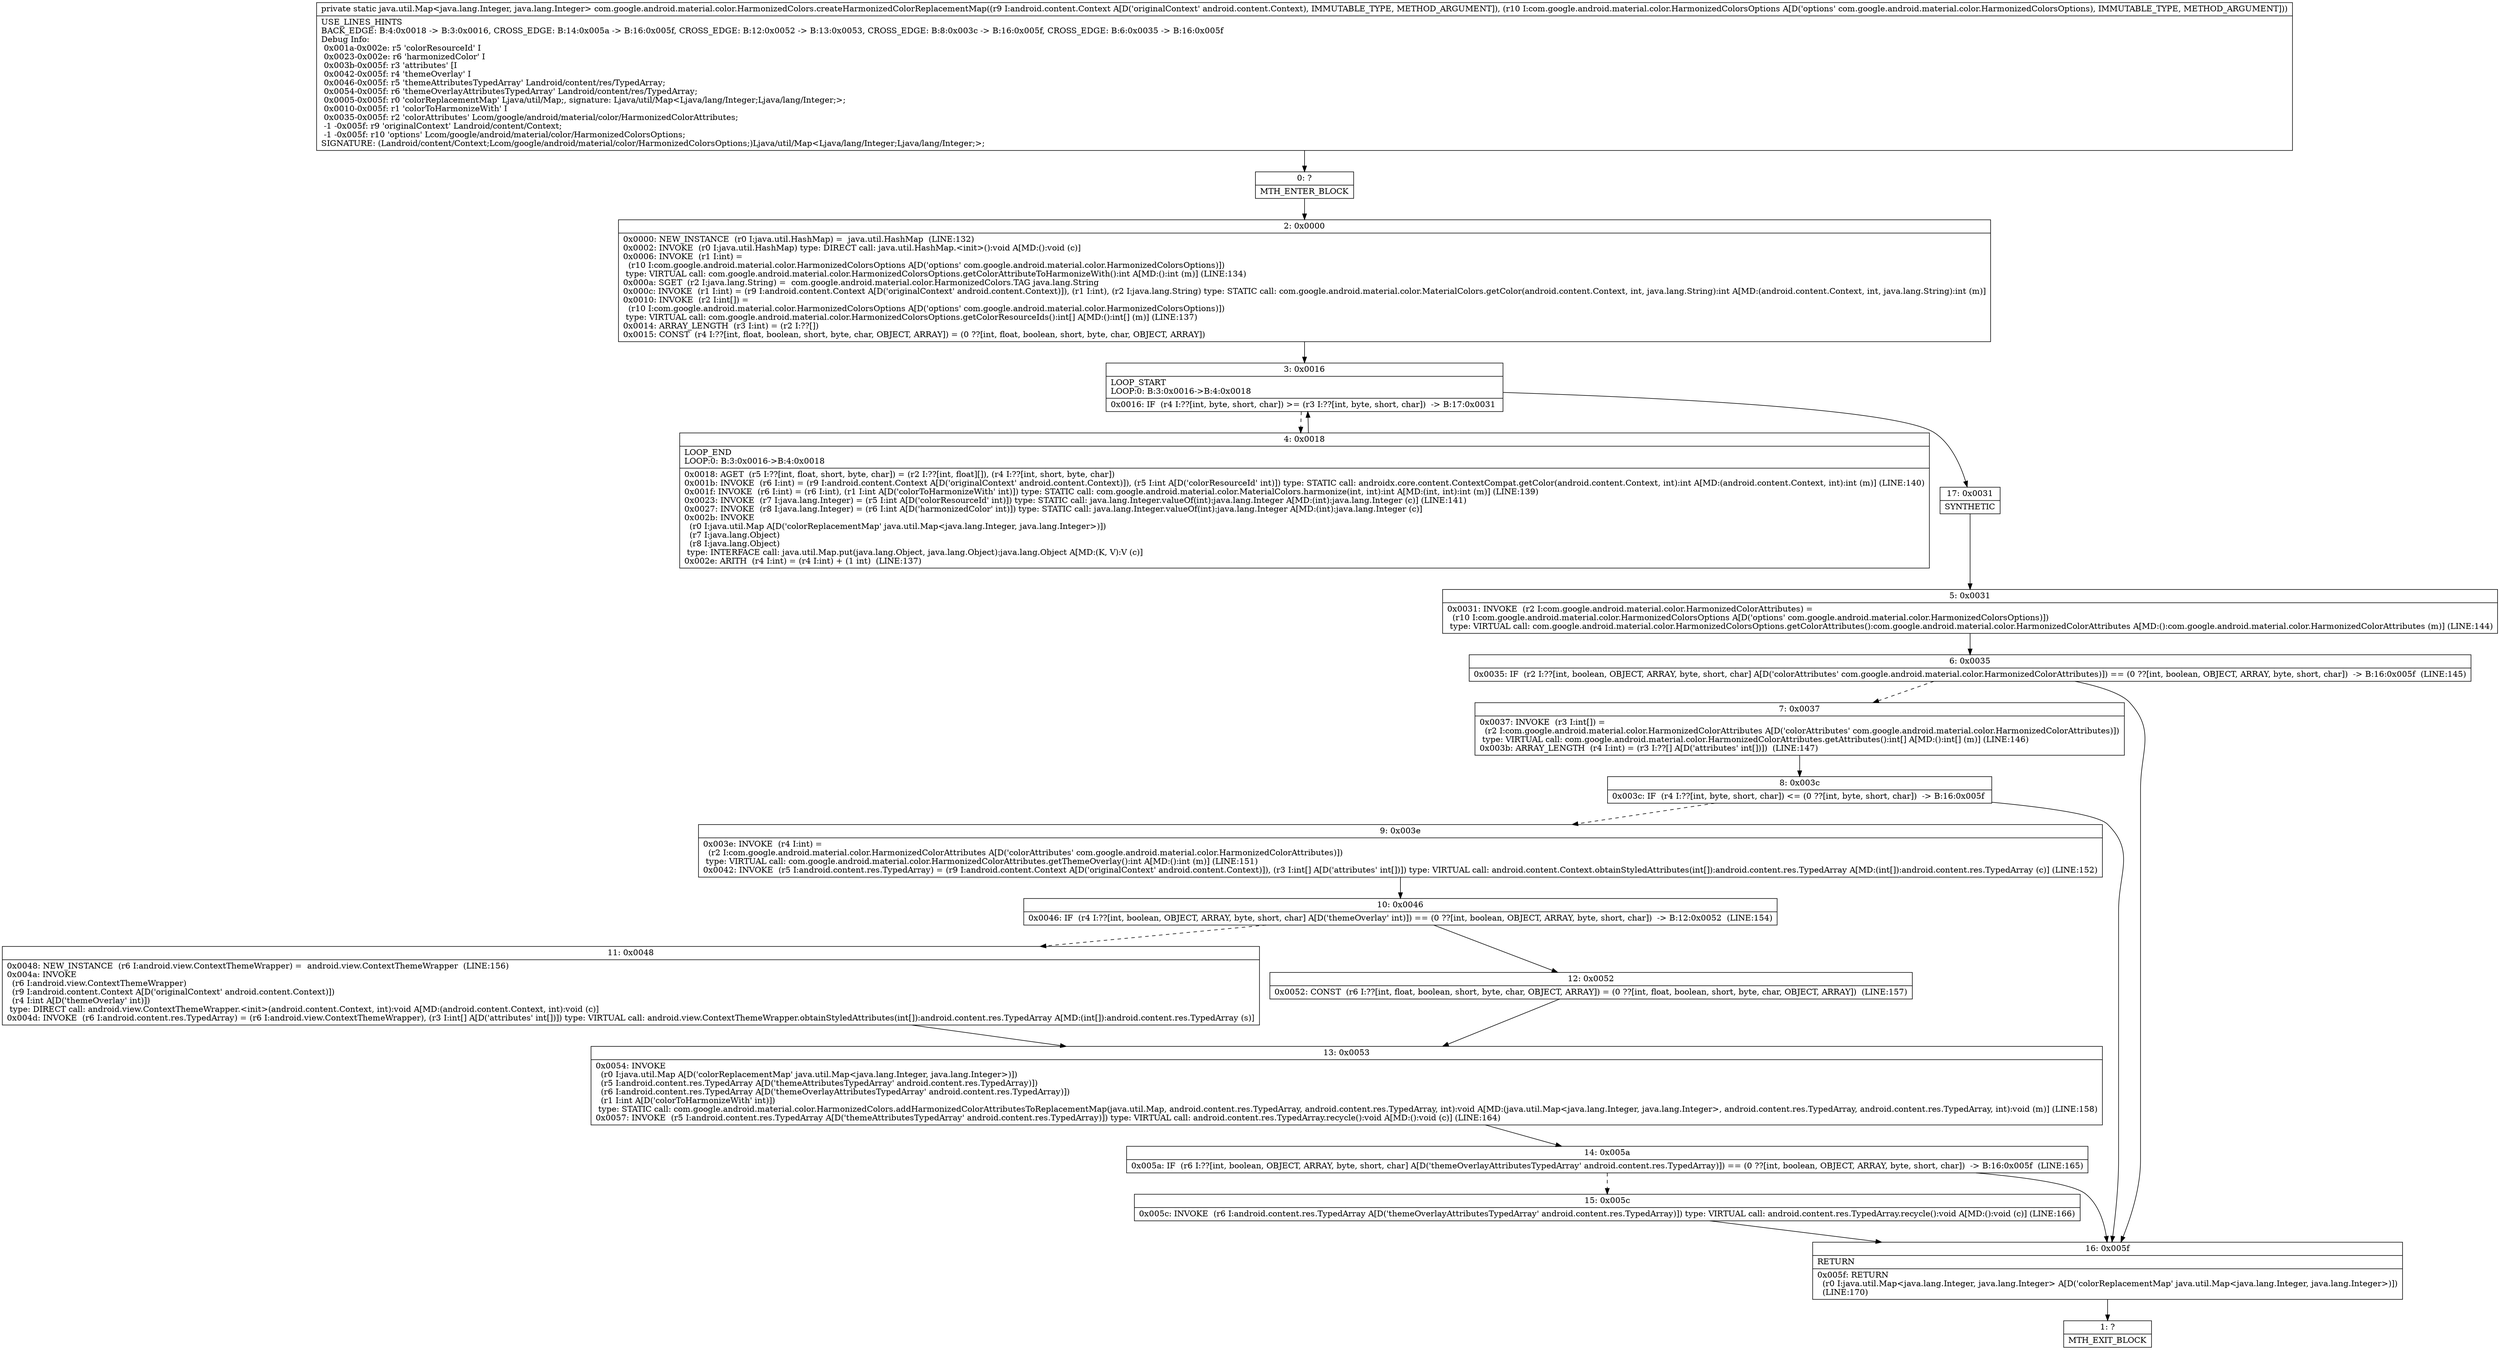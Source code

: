 digraph "CFG forcom.google.android.material.color.HarmonizedColors.createHarmonizedColorReplacementMap(Landroid\/content\/Context;Lcom\/google\/android\/material\/color\/HarmonizedColorsOptions;)Ljava\/util\/Map;" {
Node_0 [shape=record,label="{0\:\ ?|MTH_ENTER_BLOCK\l}"];
Node_2 [shape=record,label="{2\:\ 0x0000|0x0000: NEW_INSTANCE  (r0 I:java.util.HashMap) =  java.util.HashMap  (LINE:132)\l0x0002: INVOKE  (r0 I:java.util.HashMap) type: DIRECT call: java.util.HashMap.\<init\>():void A[MD:():void (c)]\l0x0006: INVOKE  (r1 I:int) = \l  (r10 I:com.google.android.material.color.HarmonizedColorsOptions A[D('options' com.google.android.material.color.HarmonizedColorsOptions)])\l type: VIRTUAL call: com.google.android.material.color.HarmonizedColorsOptions.getColorAttributeToHarmonizeWith():int A[MD:():int (m)] (LINE:134)\l0x000a: SGET  (r2 I:java.lang.String) =  com.google.android.material.color.HarmonizedColors.TAG java.lang.String \l0x000c: INVOKE  (r1 I:int) = (r9 I:android.content.Context A[D('originalContext' android.content.Context)]), (r1 I:int), (r2 I:java.lang.String) type: STATIC call: com.google.android.material.color.MaterialColors.getColor(android.content.Context, int, java.lang.String):int A[MD:(android.content.Context, int, java.lang.String):int (m)]\l0x0010: INVOKE  (r2 I:int[]) = \l  (r10 I:com.google.android.material.color.HarmonizedColorsOptions A[D('options' com.google.android.material.color.HarmonizedColorsOptions)])\l type: VIRTUAL call: com.google.android.material.color.HarmonizedColorsOptions.getColorResourceIds():int[] A[MD:():int[] (m)] (LINE:137)\l0x0014: ARRAY_LENGTH  (r3 I:int) = (r2 I:??[]) \l0x0015: CONST  (r4 I:??[int, float, boolean, short, byte, char, OBJECT, ARRAY]) = (0 ??[int, float, boolean, short, byte, char, OBJECT, ARRAY]) \l}"];
Node_3 [shape=record,label="{3\:\ 0x0016|LOOP_START\lLOOP:0: B:3:0x0016\-\>B:4:0x0018\l|0x0016: IF  (r4 I:??[int, byte, short, char]) \>= (r3 I:??[int, byte, short, char])  \-\> B:17:0x0031 \l}"];
Node_4 [shape=record,label="{4\:\ 0x0018|LOOP_END\lLOOP:0: B:3:0x0016\-\>B:4:0x0018\l|0x0018: AGET  (r5 I:??[int, float, short, byte, char]) = (r2 I:??[int, float][]), (r4 I:??[int, short, byte, char]) \l0x001b: INVOKE  (r6 I:int) = (r9 I:android.content.Context A[D('originalContext' android.content.Context)]), (r5 I:int A[D('colorResourceId' int)]) type: STATIC call: androidx.core.content.ContextCompat.getColor(android.content.Context, int):int A[MD:(android.content.Context, int):int (m)] (LINE:140)\l0x001f: INVOKE  (r6 I:int) = (r6 I:int), (r1 I:int A[D('colorToHarmonizeWith' int)]) type: STATIC call: com.google.android.material.color.MaterialColors.harmonize(int, int):int A[MD:(int, int):int (m)] (LINE:139)\l0x0023: INVOKE  (r7 I:java.lang.Integer) = (r5 I:int A[D('colorResourceId' int)]) type: STATIC call: java.lang.Integer.valueOf(int):java.lang.Integer A[MD:(int):java.lang.Integer (c)] (LINE:141)\l0x0027: INVOKE  (r8 I:java.lang.Integer) = (r6 I:int A[D('harmonizedColor' int)]) type: STATIC call: java.lang.Integer.valueOf(int):java.lang.Integer A[MD:(int):java.lang.Integer (c)]\l0x002b: INVOKE  \l  (r0 I:java.util.Map A[D('colorReplacementMap' java.util.Map\<java.lang.Integer, java.lang.Integer\>)])\l  (r7 I:java.lang.Object)\l  (r8 I:java.lang.Object)\l type: INTERFACE call: java.util.Map.put(java.lang.Object, java.lang.Object):java.lang.Object A[MD:(K, V):V (c)]\l0x002e: ARITH  (r4 I:int) = (r4 I:int) + (1 int)  (LINE:137)\l}"];
Node_17 [shape=record,label="{17\:\ 0x0031|SYNTHETIC\l}"];
Node_5 [shape=record,label="{5\:\ 0x0031|0x0031: INVOKE  (r2 I:com.google.android.material.color.HarmonizedColorAttributes) = \l  (r10 I:com.google.android.material.color.HarmonizedColorsOptions A[D('options' com.google.android.material.color.HarmonizedColorsOptions)])\l type: VIRTUAL call: com.google.android.material.color.HarmonizedColorsOptions.getColorAttributes():com.google.android.material.color.HarmonizedColorAttributes A[MD:():com.google.android.material.color.HarmonizedColorAttributes (m)] (LINE:144)\l}"];
Node_6 [shape=record,label="{6\:\ 0x0035|0x0035: IF  (r2 I:??[int, boolean, OBJECT, ARRAY, byte, short, char] A[D('colorAttributes' com.google.android.material.color.HarmonizedColorAttributes)]) == (0 ??[int, boolean, OBJECT, ARRAY, byte, short, char])  \-\> B:16:0x005f  (LINE:145)\l}"];
Node_7 [shape=record,label="{7\:\ 0x0037|0x0037: INVOKE  (r3 I:int[]) = \l  (r2 I:com.google.android.material.color.HarmonizedColorAttributes A[D('colorAttributes' com.google.android.material.color.HarmonizedColorAttributes)])\l type: VIRTUAL call: com.google.android.material.color.HarmonizedColorAttributes.getAttributes():int[] A[MD:():int[] (m)] (LINE:146)\l0x003b: ARRAY_LENGTH  (r4 I:int) = (r3 I:??[] A[D('attributes' int[])])  (LINE:147)\l}"];
Node_8 [shape=record,label="{8\:\ 0x003c|0x003c: IF  (r4 I:??[int, byte, short, char]) \<= (0 ??[int, byte, short, char])  \-\> B:16:0x005f \l}"];
Node_9 [shape=record,label="{9\:\ 0x003e|0x003e: INVOKE  (r4 I:int) = \l  (r2 I:com.google.android.material.color.HarmonizedColorAttributes A[D('colorAttributes' com.google.android.material.color.HarmonizedColorAttributes)])\l type: VIRTUAL call: com.google.android.material.color.HarmonizedColorAttributes.getThemeOverlay():int A[MD:():int (m)] (LINE:151)\l0x0042: INVOKE  (r5 I:android.content.res.TypedArray) = (r9 I:android.content.Context A[D('originalContext' android.content.Context)]), (r3 I:int[] A[D('attributes' int[])]) type: VIRTUAL call: android.content.Context.obtainStyledAttributes(int[]):android.content.res.TypedArray A[MD:(int[]):android.content.res.TypedArray (c)] (LINE:152)\l}"];
Node_10 [shape=record,label="{10\:\ 0x0046|0x0046: IF  (r4 I:??[int, boolean, OBJECT, ARRAY, byte, short, char] A[D('themeOverlay' int)]) == (0 ??[int, boolean, OBJECT, ARRAY, byte, short, char])  \-\> B:12:0x0052  (LINE:154)\l}"];
Node_11 [shape=record,label="{11\:\ 0x0048|0x0048: NEW_INSTANCE  (r6 I:android.view.ContextThemeWrapper) =  android.view.ContextThemeWrapper  (LINE:156)\l0x004a: INVOKE  \l  (r6 I:android.view.ContextThemeWrapper)\l  (r9 I:android.content.Context A[D('originalContext' android.content.Context)])\l  (r4 I:int A[D('themeOverlay' int)])\l type: DIRECT call: android.view.ContextThemeWrapper.\<init\>(android.content.Context, int):void A[MD:(android.content.Context, int):void (c)]\l0x004d: INVOKE  (r6 I:android.content.res.TypedArray) = (r6 I:android.view.ContextThemeWrapper), (r3 I:int[] A[D('attributes' int[])]) type: VIRTUAL call: android.view.ContextThemeWrapper.obtainStyledAttributes(int[]):android.content.res.TypedArray A[MD:(int[]):android.content.res.TypedArray (s)]\l}"];
Node_13 [shape=record,label="{13\:\ 0x0053|0x0054: INVOKE  \l  (r0 I:java.util.Map A[D('colorReplacementMap' java.util.Map\<java.lang.Integer, java.lang.Integer\>)])\l  (r5 I:android.content.res.TypedArray A[D('themeAttributesTypedArray' android.content.res.TypedArray)])\l  (r6 I:android.content.res.TypedArray A[D('themeOverlayAttributesTypedArray' android.content.res.TypedArray)])\l  (r1 I:int A[D('colorToHarmonizeWith' int)])\l type: STATIC call: com.google.android.material.color.HarmonizedColors.addHarmonizedColorAttributesToReplacementMap(java.util.Map, android.content.res.TypedArray, android.content.res.TypedArray, int):void A[MD:(java.util.Map\<java.lang.Integer, java.lang.Integer\>, android.content.res.TypedArray, android.content.res.TypedArray, int):void (m)] (LINE:158)\l0x0057: INVOKE  (r5 I:android.content.res.TypedArray A[D('themeAttributesTypedArray' android.content.res.TypedArray)]) type: VIRTUAL call: android.content.res.TypedArray.recycle():void A[MD:():void (c)] (LINE:164)\l}"];
Node_14 [shape=record,label="{14\:\ 0x005a|0x005a: IF  (r6 I:??[int, boolean, OBJECT, ARRAY, byte, short, char] A[D('themeOverlayAttributesTypedArray' android.content.res.TypedArray)]) == (0 ??[int, boolean, OBJECT, ARRAY, byte, short, char])  \-\> B:16:0x005f  (LINE:165)\l}"];
Node_15 [shape=record,label="{15\:\ 0x005c|0x005c: INVOKE  (r6 I:android.content.res.TypedArray A[D('themeOverlayAttributesTypedArray' android.content.res.TypedArray)]) type: VIRTUAL call: android.content.res.TypedArray.recycle():void A[MD:():void (c)] (LINE:166)\l}"];
Node_12 [shape=record,label="{12\:\ 0x0052|0x0052: CONST  (r6 I:??[int, float, boolean, short, byte, char, OBJECT, ARRAY]) = (0 ??[int, float, boolean, short, byte, char, OBJECT, ARRAY])  (LINE:157)\l}"];
Node_16 [shape=record,label="{16\:\ 0x005f|RETURN\l|0x005f: RETURN  \l  (r0 I:java.util.Map\<java.lang.Integer, java.lang.Integer\> A[D('colorReplacementMap' java.util.Map\<java.lang.Integer, java.lang.Integer\>)])\l  (LINE:170)\l}"];
Node_1 [shape=record,label="{1\:\ ?|MTH_EXIT_BLOCK\l}"];
MethodNode[shape=record,label="{private static java.util.Map\<java.lang.Integer, java.lang.Integer\> com.google.android.material.color.HarmonizedColors.createHarmonizedColorReplacementMap((r9 I:android.content.Context A[D('originalContext' android.content.Context), IMMUTABLE_TYPE, METHOD_ARGUMENT]), (r10 I:com.google.android.material.color.HarmonizedColorsOptions A[D('options' com.google.android.material.color.HarmonizedColorsOptions), IMMUTABLE_TYPE, METHOD_ARGUMENT]))  | USE_LINES_HINTS\lBACK_EDGE: B:4:0x0018 \-\> B:3:0x0016, CROSS_EDGE: B:14:0x005a \-\> B:16:0x005f, CROSS_EDGE: B:12:0x0052 \-\> B:13:0x0053, CROSS_EDGE: B:8:0x003c \-\> B:16:0x005f, CROSS_EDGE: B:6:0x0035 \-\> B:16:0x005f\lDebug Info:\l  0x001a\-0x002e: r5 'colorResourceId' I\l  0x0023\-0x002e: r6 'harmonizedColor' I\l  0x003b\-0x005f: r3 'attributes' [I\l  0x0042\-0x005f: r4 'themeOverlay' I\l  0x0046\-0x005f: r5 'themeAttributesTypedArray' Landroid\/content\/res\/TypedArray;\l  0x0054\-0x005f: r6 'themeOverlayAttributesTypedArray' Landroid\/content\/res\/TypedArray;\l  0x0005\-0x005f: r0 'colorReplacementMap' Ljava\/util\/Map;, signature: Ljava\/util\/Map\<Ljava\/lang\/Integer;Ljava\/lang\/Integer;\>;\l  0x0010\-0x005f: r1 'colorToHarmonizeWith' I\l  0x0035\-0x005f: r2 'colorAttributes' Lcom\/google\/android\/material\/color\/HarmonizedColorAttributes;\l  \-1 \-0x005f: r9 'originalContext' Landroid\/content\/Context;\l  \-1 \-0x005f: r10 'options' Lcom\/google\/android\/material\/color\/HarmonizedColorsOptions;\lSIGNATURE: (Landroid\/content\/Context;Lcom\/google\/android\/material\/color\/HarmonizedColorsOptions;)Ljava\/util\/Map\<Ljava\/lang\/Integer;Ljava\/lang\/Integer;\>;\l}"];
MethodNode -> Node_0;Node_0 -> Node_2;
Node_2 -> Node_3;
Node_3 -> Node_4[style=dashed];
Node_3 -> Node_17;
Node_4 -> Node_3;
Node_17 -> Node_5;
Node_5 -> Node_6;
Node_6 -> Node_7[style=dashed];
Node_6 -> Node_16;
Node_7 -> Node_8;
Node_8 -> Node_9[style=dashed];
Node_8 -> Node_16;
Node_9 -> Node_10;
Node_10 -> Node_11[style=dashed];
Node_10 -> Node_12;
Node_11 -> Node_13;
Node_13 -> Node_14;
Node_14 -> Node_15[style=dashed];
Node_14 -> Node_16;
Node_15 -> Node_16;
Node_12 -> Node_13;
Node_16 -> Node_1;
}

